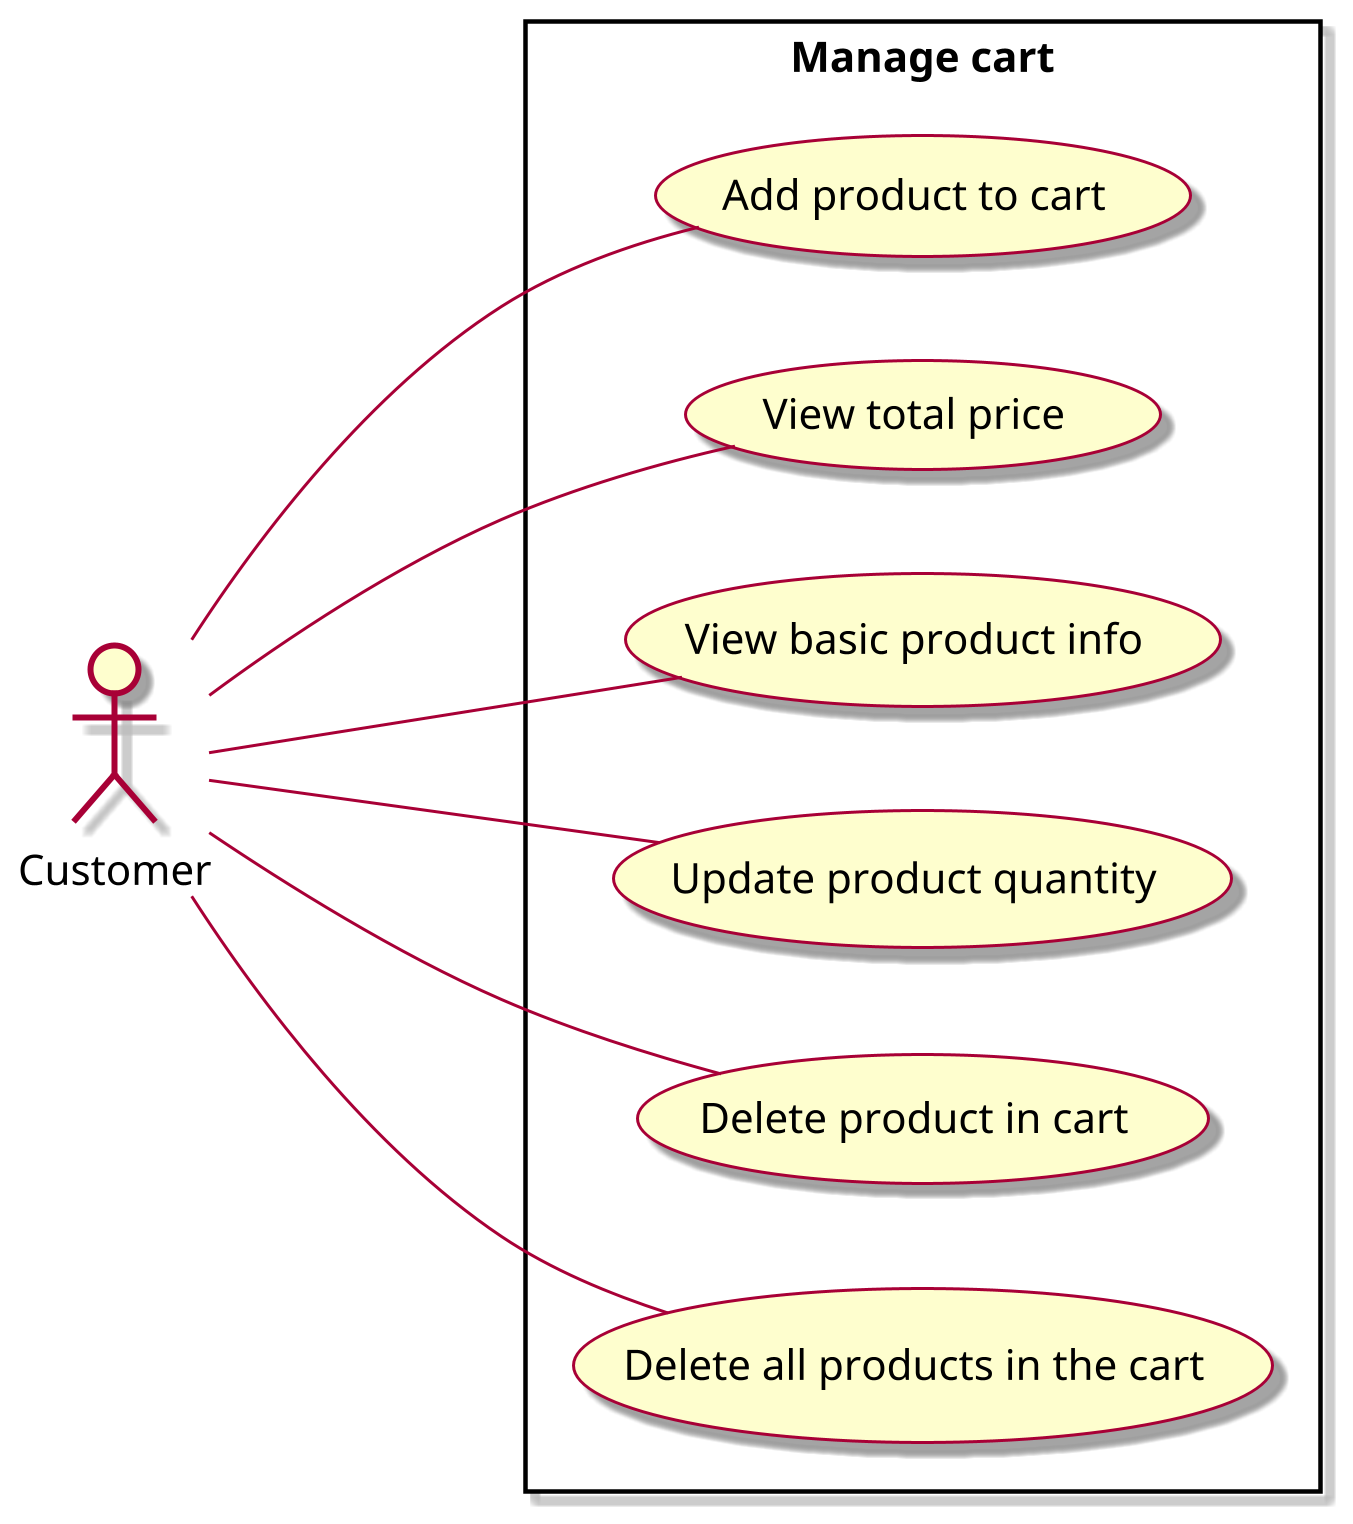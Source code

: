@startuml ManageCart

left to right direction
scale 3
skin rose

actor Customer as customer

rectangle "Manage cart" {
    usecase (Add product to cart) as tspvgh
    usecase (View total price) as xtgt
    usecase (View basic product info) as xttcbcsp
    usecase (Update product quantity) as sslsp
    usecase (Delete product in cart) as xsptrgh
    usecase (Delete all products in the cart) as xttcsptrgh
}

customer --- tspvgh
customer --- xtgt
customer --- xttcbcsp
customer --- sslsp
customer --- xsptrgh
customer --- xttcsptrgh

@enduml